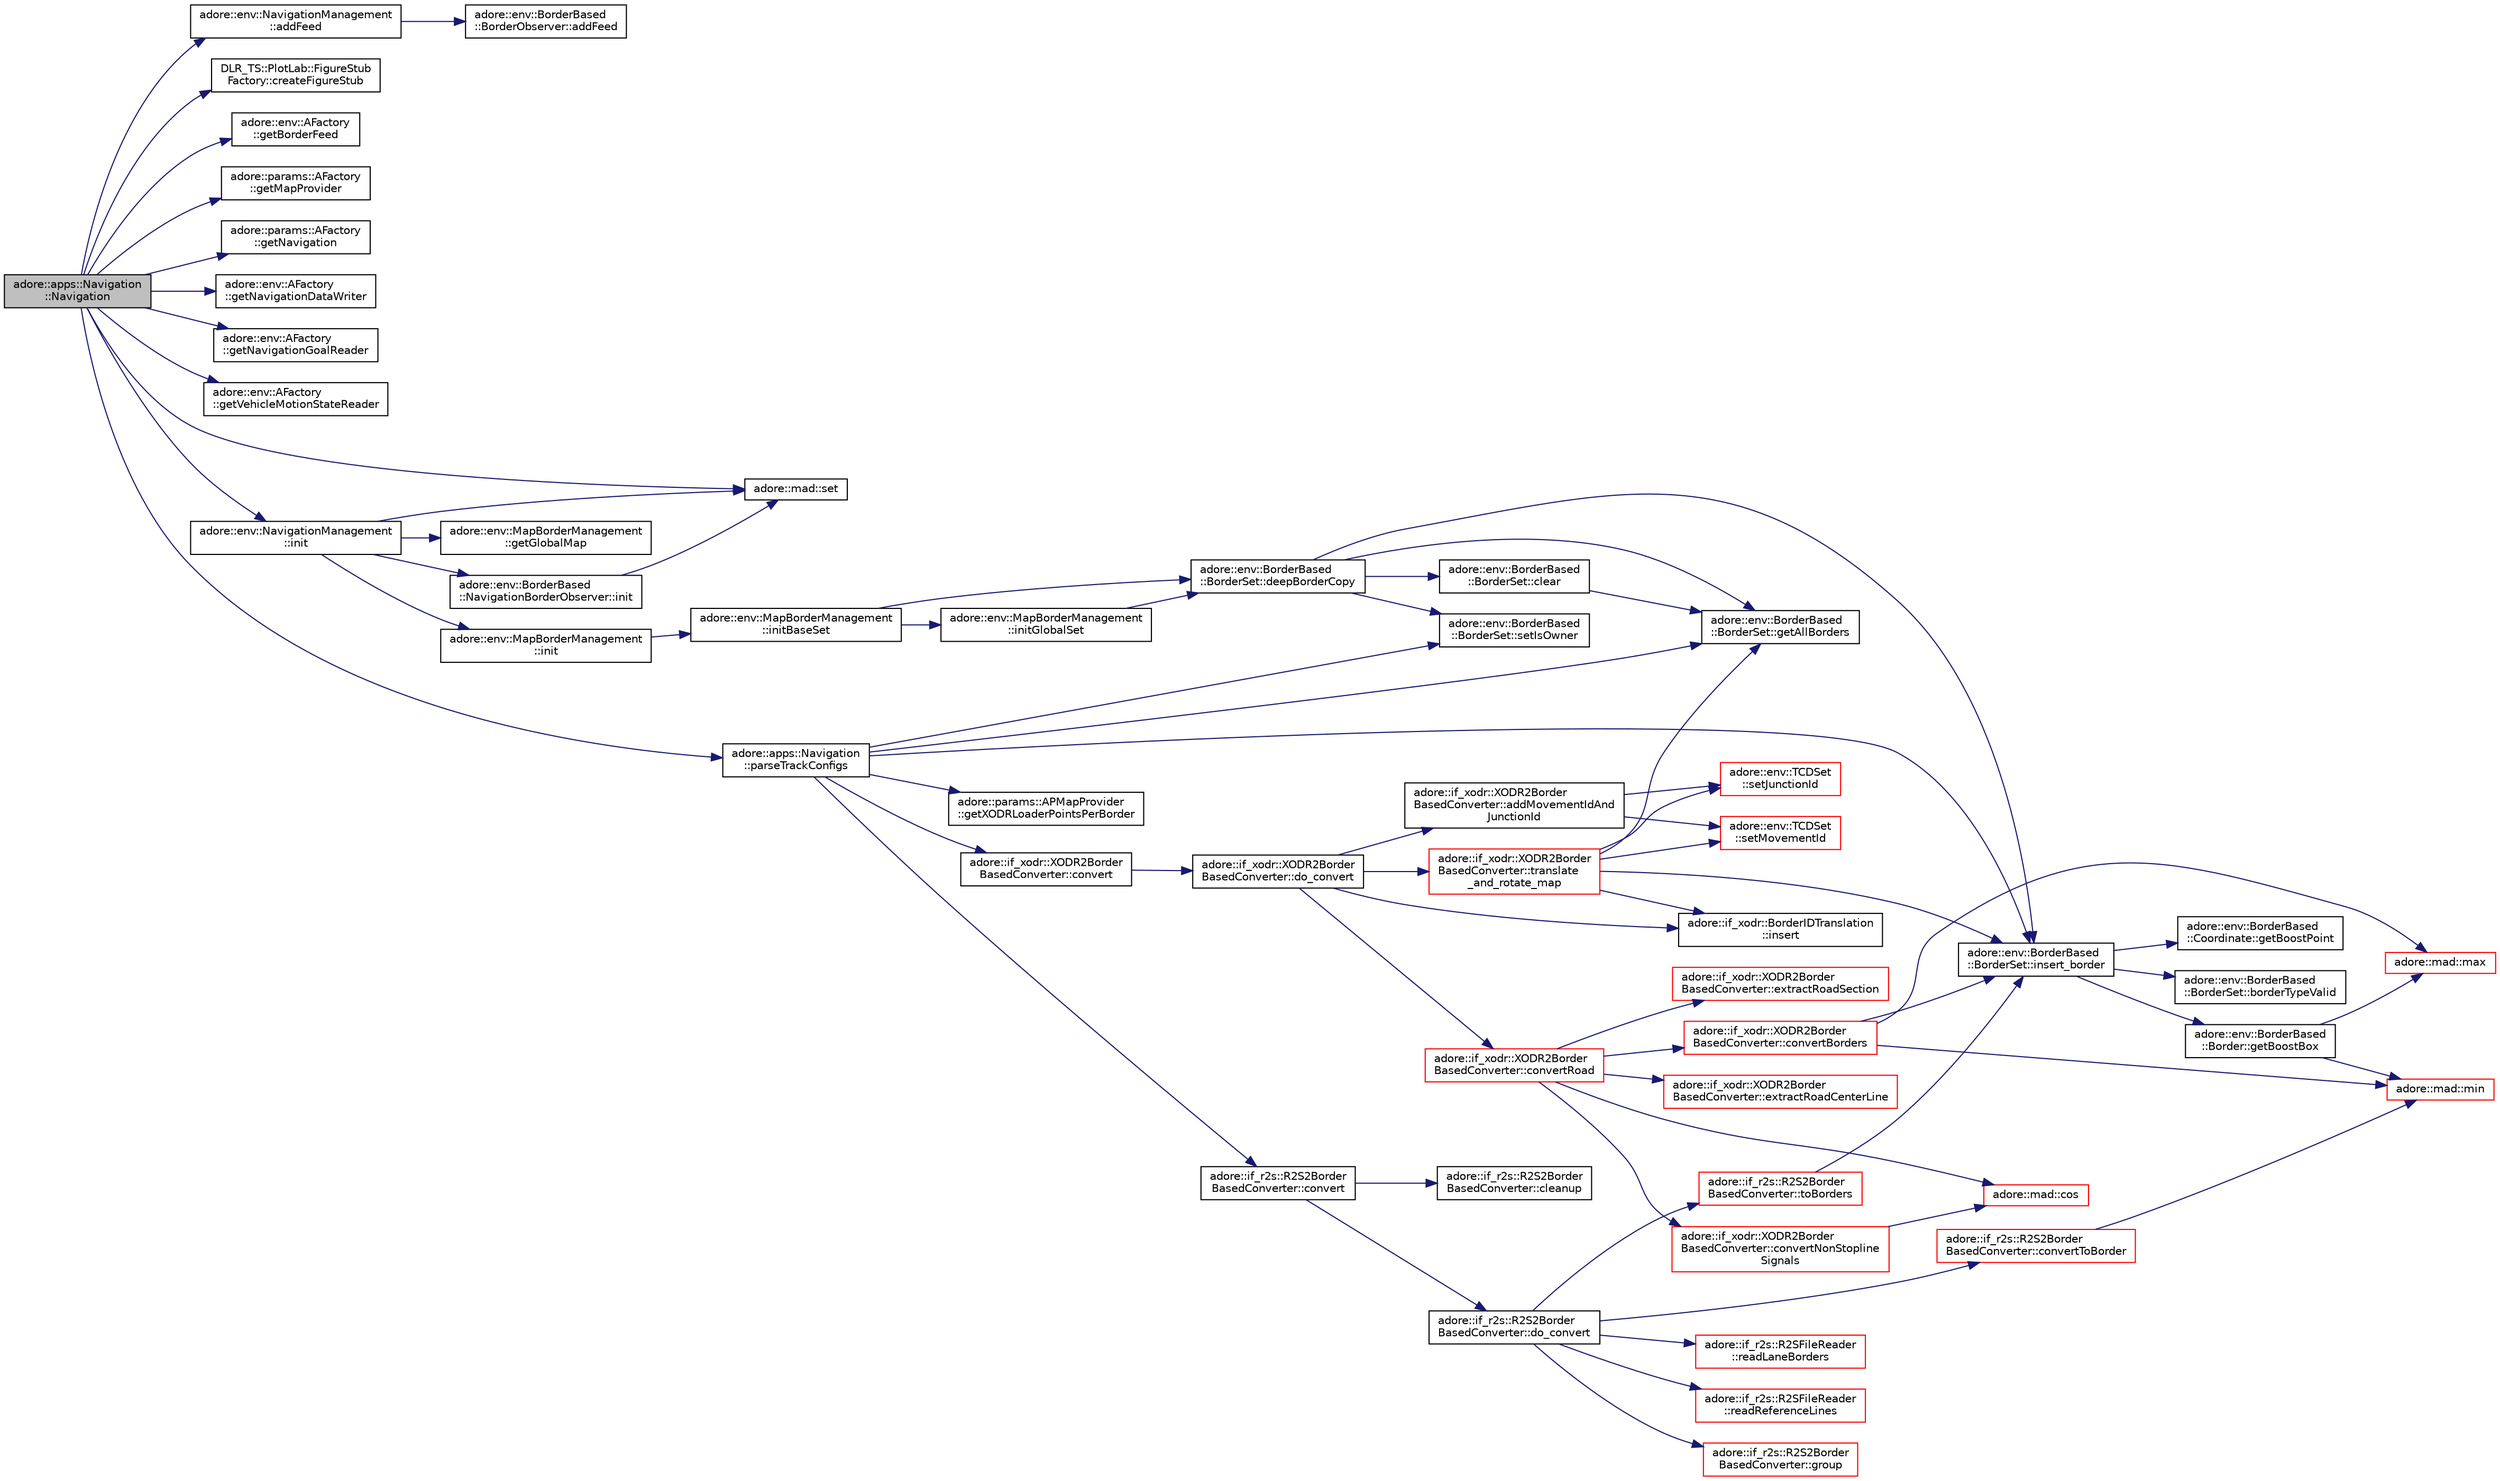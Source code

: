 digraph "adore::apps::Navigation::Navigation"
{
 // LATEX_PDF_SIZE
  edge [fontname="Helvetica",fontsize="10",labelfontname="Helvetica",labelfontsize="10"];
  node [fontname="Helvetica",fontsize="10",shape=record];
  rankdir="LR";
  Node1 [label="adore::apps::Navigation\l::Navigation",height=0.2,width=0.4,color="black", fillcolor="grey75", style="filled", fontcolor="black",tooltip=" "];
  Node1 -> Node2 [color="midnightblue",fontsize="10",style="solid",fontname="Helvetica"];
  Node2 [label="adore::env::NavigationManagement\l::addFeed",height=0.2,width=0.4,color="black", fillcolor="white", style="filled",URL="$classadore_1_1env_1_1NavigationManagement.html#a1bef461ced276bbe01b73ab8b96a3253",tooltip=" "];
  Node2 -> Node3 [color="midnightblue",fontsize="10",style="solid",fontname="Helvetica"];
  Node3 [label="adore::env::BorderBased\l::BorderObserver::addFeed",height=0.2,width=0.4,color="black", fillcolor="white", style="filled",URL="$classadore_1_1env_1_1BorderBased_1_1BorderObserver.html#a690fb0e17aba0b2373557a784afb5105",tooltip=" "];
  Node1 -> Node4 [color="midnightblue",fontsize="10",style="solid",fontname="Helvetica"];
  Node4 [label="DLR_TS::PlotLab::FigureStub\lFactory::createFigureStub",height=0.2,width=0.4,color="black", fillcolor="white", style="filled",URL="$classDLR__TS_1_1PlotLab_1_1FigureStubFactory.html#a842dc9d218e8433f3443a08d47cfd6cc",tooltip=" "];
  Node1 -> Node5 [color="midnightblue",fontsize="10",style="solid",fontname="Helvetica"];
  Node5 [label="adore::env::AFactory\l::getBorderFeed",height=0.2,width=0.4,color="black", fillcolor="white", style="filled",URL="$classadore_1_1env_1_1AFactory.html#afb19e5e8e56a0011a5a0a4974548c9ad",tooltip=" "];
  Node1 -> Node6 [color="midnightblue",fontsize="10",style="solid",fontname="Helvetica"];
  Node6 [label="adore::params::AFactory\l::getMapProvider",height=0.2,width=0.4,color="black", fillcolor="white", style="filled",URL="$classadore_1_1params_1_1AFactory.html#abba5210011cba65d551709808cc5929b",tooltip=" "];
  Node1 -> Node7 [color="midnightblue",fontsize="10",style="solid",fontname="Helvetica"];
  Node7 [label="adore::params::AFactory\l::getNavigation",height=0.2,width=0.4,color="black", fillcolor="white", style="filled",URL="$classadore_1_1params_1_1AFactory.html#a72b749ed2e34c379c620d7d729cf8d92",tooltip=" "];
  Node1 -> Node8 [color="midnightblue",fontsize="10",style="solid",fontname="Helvetica"];
  Node8 [label="adore::env::AFactory\l::getNavigationDataWriter",height=0.2,width=0.4,color="black", fillcolor="white", style="filled",URL="$classadore_1_1env_1_1AFactory.html#af862053809d472defbcd9b690c16c0d7",tooltip=" "];
  Node1 -> Node9 [color="midnightblue",fontsize="10",style="solid",fontname="Helvetica"];
  Node9 [label="adore::env::AFactory\l::getNavigationGoalReader",height=0.2,width=0.4,color="black", fillcolor="white", style="filled",URL="$classadore_1_1env_1_1AFactory.html#a32a2e8fb3f28143aa8ffb86f3e20c6fc",tooltip=" "];
  Node1 -> Node10 [color="midnightblue",fontsize="10",style="solid",fontname="Helvetica"];
  Node10 [label="adore::env::AFactory\l::getVehicleMotionStateReader",height=0.2,width=0.4,color="black", fillcolor="white", style="filled",URL="$classadore_1_1env_1_1AFactory.html#a81f661c576816461f1914436620ac208",tooltip=" "];
  Node1 -> Node11 [color="midnightblue",fontsize="10",style="solid",fontname="Helvetica"];
  Node11 [label="adore::env::NavigationManagement\l::init",height=0.2,width=0.4,color="black", fillcolor="white", style="filled",URL="$classadore_1_1env_1_1NavigationManagement.html#a6ef6488ee2fc558da1536b4d00a7fa1a",tooltip=" "];
  Node11 -> Node12 [color="midnightblue",fontsize="10",style="solid",fontname="Helvetica"];
  Node12 [label="adore::env::MapBorderManagement\l::getGlobalMap",height=0.2,width=0.4,color="black", fillcolor="white", style="filled",URL="$classadore_1_1env_1_1MapBorderManagement.html#ad55ac3dcd303753f82ccb86c67cc90d0",tooltip=" "];
  Node11 -> Node13 [color="midnightblue",fontsize="10",style="solid",fontname="Helvetica"];
  Node13 [label="adore::env::MapBorderManagement\l::init",height=0.2,width=0.4,color="black", fillcolor="white", style="filled",URL="$classadore_1_1env_1_1MapBorderManagement.html#a13b26d2d811b62a087fc50faf0e4c0b9",tooltip="initialization routine with base map"];
  Node13 -> Node14 [color="midnightblue",fontsize="10",style="solid",fontname="Helvetica"];
  Node14 [label="adore::env::MapBorderManagement\l::initBaseSet",height=0.2,width=0.4,color="black", fillcolor="white", style="filled",URL="$classadore_1_1env_1_1MapBorderManagement.html#a25784909ff107901436e24176dae605e",tooltip="initialization of internal sets"];
  Node14 -> Node15 [color="midnightblue",fontsize="10",style="solid",fontname="Helvetica"];
  Node15 [label="adore::env::BorderBased\l::BorderSet::deepBorderCopy",height=0.2,width=0.4,color="black", fillcolor="white", style="filled",URL="$classadore_1_1env_1_1BorderBased_1_1BorderSet.html#ad538d9d8b611445d662b1e11791b6f95",tooltip="generate a complete copy including copies of objects the pointers point to"];
  Node15 -> Node16 [color="midnightblue",fontsize="10",style="solid",fontname="Helvetica"];
  Node16 [label="adore::env::BorderBased\l::BorderSet::clear",height=0.2,width=0.4,color="black", fillcolor="white", style="filled",URL="$classadore_1_1env_1_1BorderBased_1_1BorderSet.html#a0a97ab737730be2bda5deb80c8aaf4dd",tooltip="remove all borders from this, delete object if this is owner"];
  Node16 -> Node17 [color="midnightblue",fontsize="10",style="solid",fontname="Helvetica"];
  Node17 [label="adore::env::BorderBased\l::BorderSet::getAllBorders",height=0.2,width=0.4,color="black", fillcolor="white", style="filled",URL="$classadore_1_1env_1_1BorderBased_1_1BorderSet.html#a5dea05943e2c9a960ba7cabc59f7ebb7",tooltip="get all borders in this"];
  Node15 -> Node17 [color="midnightblue",fontsize="10",style="solid",fontname="Helvetica"];
  Node15 -> Node18 [color="midnightblue",fontsize="10",style="solid",fontname="Helvetica"];
  Node18 [label="adore::env::BorderBased\l::BorderSet::insert_border",height=0.2,width=0.4,color="black", fillcolor="white", style="filled",URL="$classadore_1_1env_1_1BorderBased_1_1BorderSet.html#a5730d3e4fc938c9bd1e1146a8a61deec",tooltip="insert new border into this"];
  Node18 -> Node19 [color="midnightblue",fontsize="10",style="solid",fontname="Helvetica"];
  Node19 [label="adore::env::BorderBased\l::BorderSet::borderTypeValid",height=0.2,width=0.4,color="black", fillcolor="white", style="filled",URL="$classadore_1_1env_1_1BorderBased_1_1BorderSet.html#afb523effcee573e774147446ecc756ab",tooltip="check whether border type is in allowed types of set"];
  Node18 -> Node20 [color="midnightblue",fontsize="10",style="solid",fontname="Helvetica"];
  Node20 [label="adore::env::BorderBased\l::Border::getBoostBox",height=0.2,width=0.4,color="black", fillcolor="white", style="filled",URL="$structadore_1_1env_1_1BorderBased_1_1Border.html#a4b1e646e2c3d98b03e75f286611e0cda",tooltip="Get a bounding box for the implicit lane object."];
  Node20 -> Node21 [color="midnightblue",fontsize="10",style="solid",fontname="Helvetica"];
  Node21 [label="adore::mad::max",height=0.2,width=0.4,color="red", fillcolor="white", style="filled",URL="$namespaceadore_1_1mad.html#adea062854ef0b105a3fdca8cf2aca945",tooltip=" "];
  Node20 -> Node23 [color="midnightblue",fontsize="10",style="solid",fontname="Helvetica"];
  Node23 [label="adore::mad::min",height=0.2,width=0.4,color="red", fillcolor="white", style="filled",URL="$namespaceadore_1_1mad.html#ab58ecb752f9bbfe27832e0a2c0e22c2b",tooltip=" "];
  Node18 -> Node25 [color="midnightblue",fontsize="10",style="solid",fontname="Helvetica"];
  Node25 [label="adore::env::BorderBased\l::Coordinate::getBoostPoint",height=0.2,width=0.4,color="black", fillcolor="white", style="filled",URL="$structadore_1_1env_1_1BorderBased_1_1Coordinate.html#abb34f84413225a9464afe389cb4f71a7",tooltip="Get a boost_point that has the same coordinates as the Coordinate object."];
  Node15 -> Node26 [color="midnightblue",fontsize="10",style="solid",fontname="Helvetica"];
  Node26 [label="adore::env::BorderBased\l::BorderSet::setIsOwner",height=0.2,width=0.4,color="black", fillcolor="white", style="filled",URL="$classadore_1_1env_1_1BorderBased_1_1BorderSet.html#ac7fdae2e42da82d8c2239e939d21da96",tooltip="set whether this owns objects in pointers"];
  Node14 -> Node27 [color="midnightblue",fontsize="10",style="solid",fontname="Helvetica"];
  Node27 [label="adore::env::MapBorderManagement\l::initGlobalSet",height=0.2,width=0.4,color="black", fillcolor="white", style="filled",URL="$classadore_1_1env_1_1MapBorderManagement.html#ac6242acbd87511c8b40182aa60cd7489",tooltip="initialization of global set"];
  Node27 -> Node15 [color="midnightblue",fontsize="10",style="solid",fontname="Helvetica"];
  Node11 -> Node28 [color="midnightblue",fontsize="10",style="solid",fontname="Helvetica"];
  Node28 [label="adore::env::BorderBased\l::NavigationBorderObserver::init",height=0.2,width=0.4,color="black", fillcolor="white", style="filled",URL="$classadore_1_1env_1_1BorderBased_1_1NavigationBorderObserver.html#a200d71dccebca07c1f3c2eb68e961bfb",tooltip=" "];
  Node28 -> Node29 [color="midnightblue",fontsize="10",style="solid",fontname="Helvetica"];
  Node29 [label="adore::mad::set",height=0.2,width=0.4,color="black", fillcolor="white", style="filled",URL="$namespaceadore_1_1mad.html#ac5aeccec5e3cf50a2bc9492d95a49779",tooltip=" "];
  Node11 -> Node29 [color="midnightblue",fontsize="10",style="solid",fontname="Helvetica"];
  Node1 -> Node30 [color="midnightblue",fontsize="10",style="solid",fontname="Helvetica"];
  Node30 [label="adore::apps::Navigation\l::parseTrackConfigs",height=0.2,width=0.4,color="black", fillcolor="white", style="filled",URL="$classadore_1_1apps_1_1Navigation.html#a77e0f4a96b663ca6ec5287af1965822f",tooltip=" "];
  Node30 -> Node31 [color="midnightblue",fontsize="10",style="solid",fontname="Helvetica"];
  Node31 [label="adore::if_xodr::XODR2Border\lBasedConverter::convert",height=0.2,width=0.4,color="black", fillcolor="white", style="filled",URL="$classadore_1_1if__xodr_1_1XODR2BorderBasedConverter.html#afb43456b1cc2ee1c30ca4f5a8278f1ba",tooltip="full conversion of OpenDRIVE map to object representations"];
  Node31 -> Node32 [color="midnightblue",fontsize="10",style="solid",fontname="Helvetica"];
  Node32 [label="adore::if_xodr::XODR2Border\lBasedConverter::do_convert",height=0.2,width=0.4,color="black", fillcolor="white", style="filled",URL="$classadore_1_1if__xodr_1_1XODR2BorderBasedConverter.html#a6ca6d0c42c07f37d316e7003676fb297",tooltip="Fills data sets of BorderBased map data representation with data from openDrive xml file."];
  Node32 -> Node33 [color="midnightblue",fontsize="10",style="solid",fontname="Helvetica"];
  Node33 [label="adore::if_xodr::XODR2Border\lBasedConverter::addMovementIdAnd\lJunctionId",height=0.2,width=0.4,color="black", fillcolor="white", style="filled",URL="$classadore_1_1if__xodr_1_1XODR2BorderBasedConverter.html#ae80a52c9376f7e5942d11506170ab3e8",tooltip="determine controller and junction id of traffic lights"];
  Node33 -> Node34 [color="midnightblue",fontsize="10",style="solid",fontname="Helvetica"];
  Node34 [label="adore::env::TCDSet\l::setJunctionId",height=0.2,width=0.4,color="red", fillcolor="white", style="filled",URL="$classadore_1_1env_1_1TCDSet.html#a6cd521ab33cb98dbc798bd9fbc67dcb1",tooltip=" "];
  Node33 -> Node36 [color="midnightblue",fontsize="10",style="solid",fontname="Helvetica"];
  Node36 [label="adore::env::TCDSet\l::setMovementId",height=0.2,width=0.4,color="red", fillcolor="white", style="filled",URL="$classadore_1_1env_1_1TCDSet.html#a11f13325173c449519d5ec0de2c198a3",tooltip=" "];
  Node32 -> Node38 [color="midnightblue",fontsize="10",style="solid",fontname="Helvetica"];
  Node38 [label="adore::if_xodr::XODR2Border\lBasedConverter::convertRoad",height=0.2,width=0.4,color="red", fillcolor="white", style="filled",URL="$classadore_1_1if__xodr_1_1XODR2BorderBasedConverter.html#a7f2969e95bacb9b0e03d244d4f57ac89",tooltip="convert road geometry to borders and also extract traffic control devices and stop lines"];
  Node38 -> Node39 [color="midnightblue",fontsize="10",style="solid",fontname="Helvetica"];
  Node39 [label="adore::if_xodr::XODR2Border\lBasedConverter::convertBorders",height=0.2,width=0.4,color="red", fillcolor="white", style="filled",URL="$classadore_1_1if__xodr_1_1XODR2BorderBasedConverter.html#ad99dc004f965ab677ab578b4f678ef13",tooltip="convert function representation of road to border representation, determine absolute stop line positi..."];
  Node39 -> Node18 [color="midnightblue",fontsize="10",style="solid",fontname="Helvetica"];
  Node39 -> Node21 [color="midnightblue",fontsize="10",style="solid",fontname="Helvetica"];
  Node39 -> Node23 [color="midnightblue",fontsize="10",style="solid",fontname="Helvetica"];
  Node38 -> Node47 [color="midnightblue",fontsize="10",style="solid",fontname="Helvetica"];
  Node47 [label="adore::if_xodr::XODR2Border\lBasedConverter::convertNonStopline\lSignals",height=0.2,width=0.4,color="red", fillcolor="white", style="filled",URL="$classadore_1_1if__xodr_1_1XODR2BorderBasedConverter.html#adf9ff05235f364296ad823c54ad22929",tooltip="determine absolute coordinate and heading of non stop line headings"];
  Node47 -> Node50 [color="midnightblue",fontsize="10",style="solid",fontname="Helvetica"];
  Node50 [label="adore::mad::cos",height=0.2,width=0.4,color="red", fillcolor="white", style="filled",URL="$namespaceadore_1_1mad.html#a70b9fe3efbb34c0f9621147e3456bfa8",tooltip=" "];
  Node38 -> Node50 [color="midnightblue",fontsize="10",style="solid",fontname="Helvetica"];
  Node38 -> Node71 [color="midnightblue",fontsize="10",style="solid",fontname="Helvetica"];
  Node71 [label="adore::if_xodr::XODR2Border\lBasedConverter::extractRoadCenterLine",height=0.2,width=0.4,color="red", fillcolor="white", style="filled",URL="$classadore_1_1if__xodr_1_1XODR2BorderBasedConverter.html#a4f146e126a7509b4d135f20d8daf1c26",tooltip="extract road center line geometry to center and center heading functions"];
  Node38 -> Node85 [color="midnightblue",fontsize="10",style="solid",fontname="Helvetica"];
  Node85 [label="adore::if_xodr::XODR2Border\lBasedConverter::extractRoadSection",height=0.2,width=0.4,color="red", fillcolor="white", style="filled",URL="$classadore_1_1if__xodr_1_1XODR2BorderBasedConverter.html#ad44ad78fc703b6119dc78513b650b015",tooltip="combine lanes and center line to function representation of road section"];
  Node32 -> Node99 [color="midnightblue",fontsize="10",style="solid",fontname="Helvetica"];
  Node99 [label="adore::if_xodr::BorderIDTranslation\l::insert",height=0.2,width=0.4,color="black", fillcolor="white", style="filled",URL="$classadore_1_1if__xodr_1_1BorderIDTranslation.html#a94bd6f3b65b57ad15ed1a3e8898c13da",tooltip=" "];
  Node32 -> Node100 [color="midnightblue",fontsize="10",style="solid",fontname="Helvetica"];
  Node100 [label="adore::if_xodr::XODR2Border\lBasedConverter::translate\l_and_rotate_map",height=0.2,width=0.4,color="red", fillcolor="white", style="filled",URL="$classadore_1_1if__xodr_1_1XODR2BorderBasedConverter.html#ad8da0acb9efcc6cfc38ba2772d2f5840",tooltip="change position of all objects via translation"];
  Node100 -> Node17 [color="midnightblue",fontsize="10",style="solid",fontname="Helvetica"];
  Node100 -> Node99 [color="midnightblue",fontsize="10",style="solid",fontname="Helvetica"];
  Node100 -> Node18 [color="midnightblue",fontsize="10",style="solid",fontname="Helvetica"];
  Node100 -> Node34 [color="midnightblue",fontsize="10",style="solid",fontname="Helvetica"];
  Node100 -> Node36 [color="midnightblue",fontsize="10",style="solid",fontname="Helvetica"];
  Node30 -> Node112 [color="midnightblue",fontsize="10",style="solid",fontname="Helvetica"];
  Node112 [label="adore::if_r2s::R2S2Border\lBasedConverter::convert",height=0.2,width=0.4,color="black", fillcolor="white", style="filled",URL="$classadore_1_1if__r2s_1_1R2S2BorderBasedConverter.html#a182c7ba85fdda1f8985c20f68c8abb14",tooltip="convert to borders"];
  Node112 -> Node113 [color="midnightblue",fontsize="10",style="solid",fontname="Helvetica"];
  Node113 [label="adore::if_r2s::R2S2Border\lBasedConverter::cleanup",height=0.2,width=0.4,color="black", fillcolor="white", style="filled",URL="$classadore_1_1if__r2s_1_1R2S2BorderBasedConverter.html#a209974cbd56a95df8980f92b4809b888",tooltip="cleanup leftover functions in sectionmap"];
  Node112 -> Node114 [color="midnightblue",fontsize="10",style="solid",fontname="Helvetica"];
  Node114 [label="adore::if_r2s::R2S2Border\lBasedConverter::do_convert",height=0.2,width=0.4,color="black", fillcolor="white", style="filled",URL="$classadore_1_1if__r2s_1_1R2S2BorderBasedConverter.html#a6d12e18c673154c8c16fad4895b691c2",tooltip="actual conversion"];
  Node114 -> Node115 [color="midnightblue",fontsize="10",style="solid",fontname="Helvetica"];
  Node115 [label="adore::if_r2s::R2S2Border\lBasedConverter::convertToBorder",height=0.2,width=0.4,color="red", fillcolor="white", style="filled",URL="$classadore_1_1if__r2s_1_1R2S2BorderBasedConverter.html#a6ef8e454c5140d4f40c2ee5c3f4ff38f",tooltip="manage overall conversion process from sectionmap to borderset"];
  Node115 -> Node23 [color="midnightblue",fontsize="10",style="solid",fontname="Helvetica"];
  Node114 -> Node119 [color="midnightblue",fontsize="10",style="solid",fontname="Helvetica"];
  Node119 [label="adore::if_r2s::R2S2Border\lBasedConverter::group",height=0.2,width=0.4,color="red", fillcolor="white", style="filled",URL="$classadore_1_1if__r2s_1_1R2S2BorderBasedConverter.html#adebe8bbc518d9ca4d447230e3c4f900f",tooltip=" "];
  Node114 -> Node122 [color="midnightblue",fontsize="10",style="solid",fontname="Helvetica"];
  Node122 [label="adore::if_r2s::R2SFileReader\l::readLaneBorders",height=0.2,width=0.4,color="red", fillcolor="white", style="filled",URL="$classadore_1_1if__r2s_1_1R2SFileReader.html#ae1c7cf6cf090a9689f1fddbf24fbc6bd",tooltip=" "];
  Node114 -> Node126 [color="midnightblue",fontsize="10",style="solid",fontname="Helvetica"];
  Node126 [label="adore::if_r2s::R2SFileReader\l::readReferenceLines",height=0.2,width=0.4,color="red", fillcolor="white", style="filled",URL="$classadore_1_1if__r2s_1_1R2SFileReader.html#ab699d9e61a6981489eb90d8e0ac4e1c3",tooltip=" "];
  Node114 -> Node127 [color="midnightblue",fontsize="10",style="solid",fontname="Helvetica"];
  Node127 [label="adore::if_r2s::R2S2Border\lBasedConverter::toBorders",height=0.2,width=0.4,color="red", fillcolor="white", style="filled",URL="$classadore_1_1if__r2s_1_1R2S2BorderBasedConverter.html#a2365e79e186f711b21dc93532ac4376b",tooltip="converts sets of ReferenceLine and LaneBorder structs into adore borders"];
  Node127 -> Node18 [color="midnightblue",fontsize="10",style="solid",fontname="Helvetica"];
  Node30 -> Node17 [color="midnightblue",fontsize="10",style="solid",fontname="Helvetica"];
  Node30 -> Node129 [color="midnightblue",fontsize="10",style="solid",fontname="Helvetica"];
  Node129 [label="adore::params::APMapProvider\l::getXODRLoaderPointsPerBorder",height=0.2,width=0.4,color="black", fillcolor="white", style="filled",URL="$classadore_1_1params_1_1APMapProvider.html#afa89f3d7a5d1b35371f1b3139cd77bf9",tooltip=" "];
  Node30 -> Node18 [color="midnightblue",fontsize="10",style="solid",fontname="Helvetica"];
  Node30 -> Node26 [color="midnightblue",fontsize="10",style="solid",fontname="Helvetica"];
  Node1 -> Node29 [color="midnightblue",fontsize="10",style="solid",fontname="Helvetica"];
}
